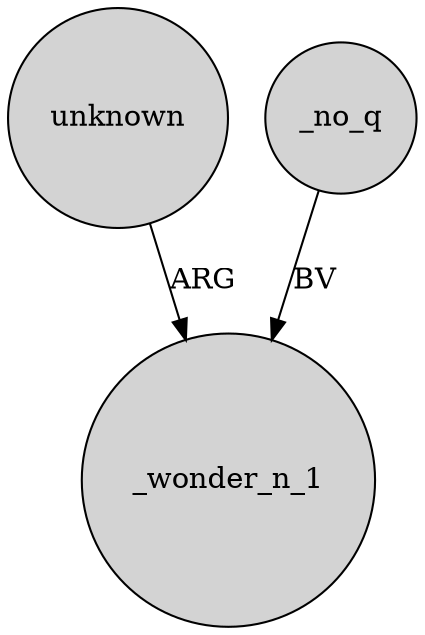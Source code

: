 digraph {
	node [shape=circle style=filled]
	unknown -> _wonder_n_1 [label=ARG]
	_no_q -> _wonder_n_1 [label=BV]
}
